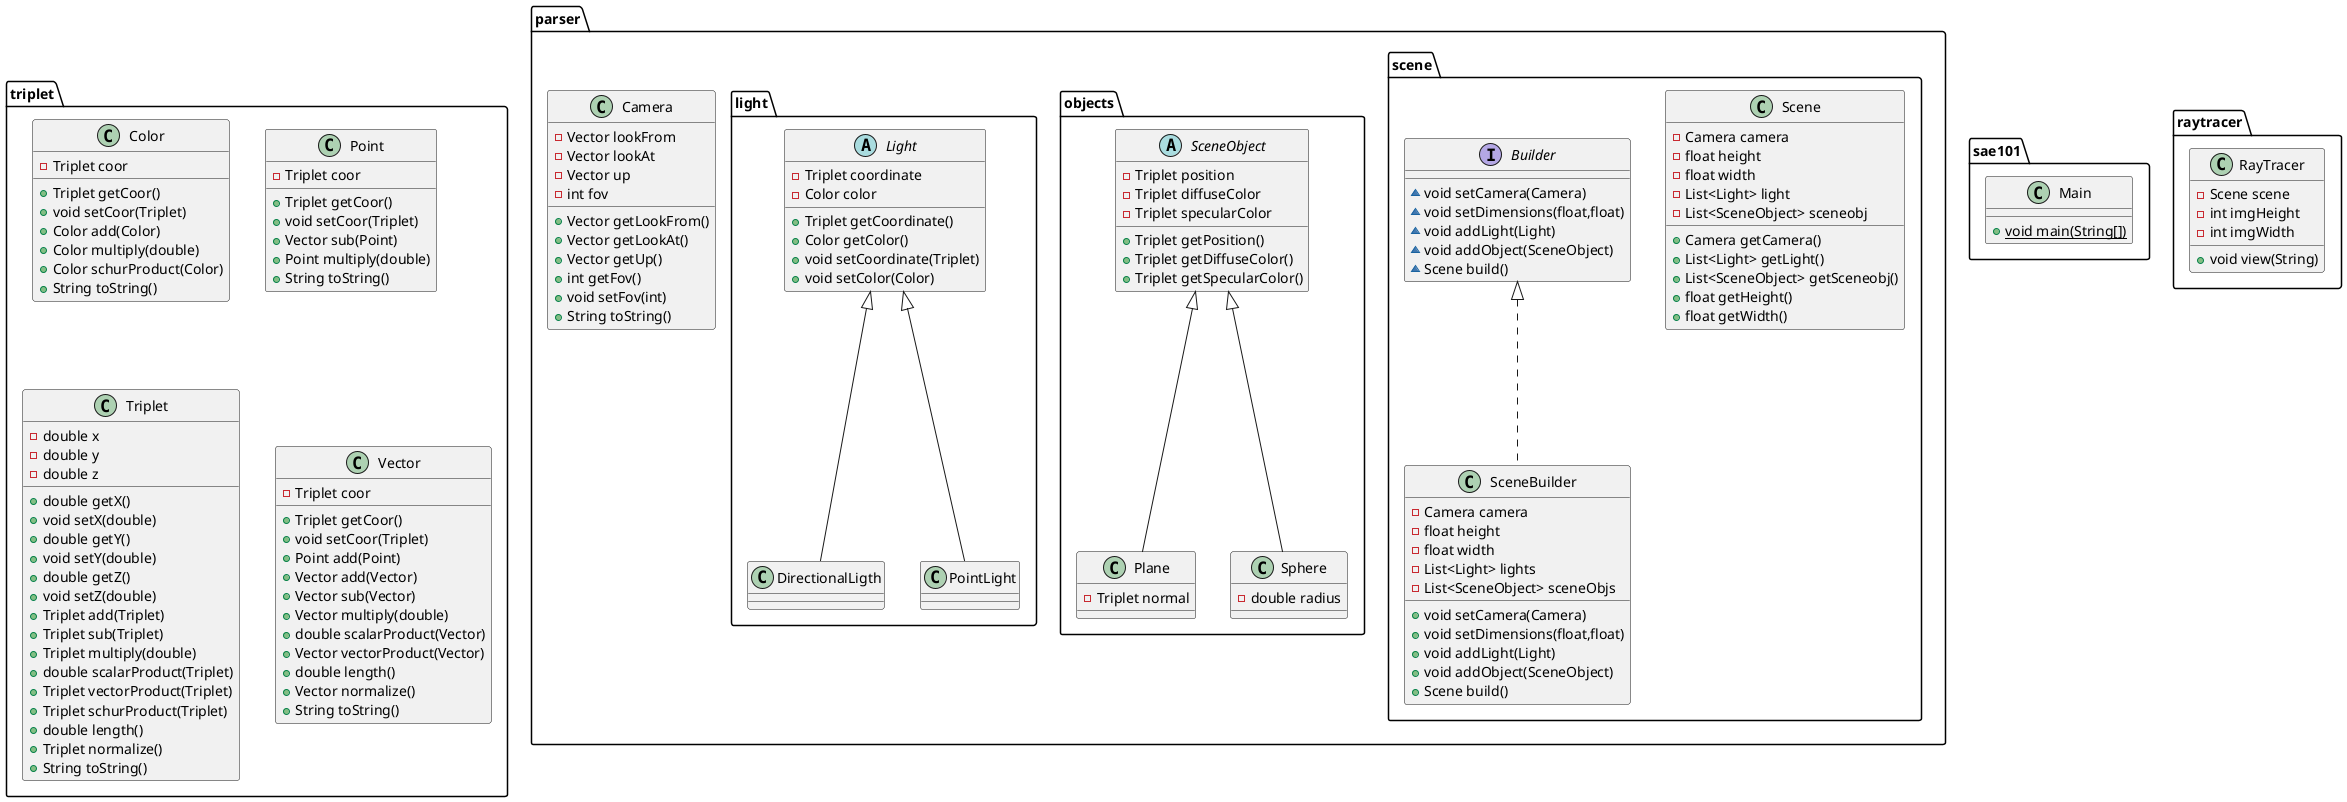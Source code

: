 @startuml
class parser.Camera {
- Vector lookFrom
- Vector lookAt
- Vector up
- int fov
+ Vector getLookFrom()
+ Vector getLookAt()
+ Vector getUp()
+ int getFov()
+ void setFov(int)
+ String toString()
}
class parser.scene.Scene {
- Camera camera
- float height
- float width
- List<Light> light
- List<SceneObject> sceneobj
+ Camera getCamera()
+ List<Light> getLight()
+ List<SceneObject> getSceneobj()
+ float getHeight()
+ float getWidth()
}
class triplet.Color {
- Triplet coor
+ Triplet getCoor()
+ void setCoor(Triplet)
+ Color add(Color)
+ Color multiply(double)
+ Color schurProduct(Color)
+ String toString()
}
class parser.objects.Plane {
- Triplet normal
}
class triplet.Point {
- Triplet coor
+ Triplet getCoor()
+ void setCoor(Triplet)
+ Vector sub(Point)
+ Point multiply(double)
+ String toString()
}
class triplet.Triplet {
- double x
- double y
- double z
+ double getX()
+ void setX(double)
+ double getY()
+ void setY(double)
+ double getZ()
+ void setZ(double)
+ Triplet add(Triplet)
+ Triplet sub(Triplet)
+ Triplet multiply(double)
+ double scalarProduct(Triplet)
+ Triplet vectorProduct(Triplet)
+ Triplet schurProduct(Triplet)
+ double length()
+ Triplet normalize()
+ String toString()
}
abstract class parser.light.Light {
- Triplet coordinate
- Color color
+ Triplet getCoordinate()
+ Color getColor()
+ void setCoordinate(Triplet)
+ void setColor(Color)
}
class parser.light.DirectionalLigth {
}
interface parser.scene.Builder {
~ void setCamera(Camera)
~ void setDimensions(float,float)
~ void addLight(Light)
~ void addObject(SceneObject)
~ Scene build()
}
class sae101.Main {
+ {static} void main(String[])
}
class triplet.Vector {
- Triplet coor
+ Triplet getCoor()
+ void setCoor(Triplet)
+ Point add(Point)
+ Vector add(Vector)
+ Vector sub(Vector)
+ Vector multiply(double)
+ double scalarProduct(Vector)
+ Vector vectorProduct(Vector)
+ double length()
+ Vector normalize()
+ String toString()
}
class raytracer.RayTracer {
- Scene scene
- int imgHeight
- int imgWidth
+ void view(String)
}
class parser.light.PointLight {
}
class parser.objects.Sphere {
- double radius
}
abstract class parser.objects.SceneObject {
- Triplet position
- Triplet diffuseColor
- Triplet specularColor
+ Triplet getPosition()
+ Triplet getDiffuseColor()
+ Triplet getSpecularColor()
}
class parser.scene.SceneBuilder {
- Camera camera
- float height
- float width
- List<Light> lights
- List<SceneObject> sceneObjs
+ void setCamera(Camera)
+ void setDimensions(float,float)
+ void addLight(Light)
+ void addObject(SceneObject)
+ Scene build()
}


parser.objects.SceneObject <|-- parser.objects.Plane
parser.light.Light <|-- parser.light.DirectionalLigth
parser.light.Light <|-- parser.light.PointLight
parser.objects.SceneObject <|-- parser.objects.Sphere
parser.scene.Builder <|.. parser.scene.SceneBuilder
@enduml